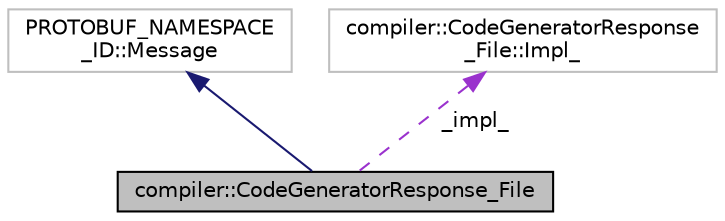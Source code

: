 digraph "compiler::CodeGeneratorResponse_File"
{
 // LATEX_PDF_SIZE
  edge [fontname="Helvetica",fontsize="10",labelfontname="Helvetica",labelfontsize="10"];
  node [fontname="Helvetica",fontsize="10",shape=record];
  Node1 [label="compiler::CodeGeneratorResponse_File",height=0.2,width=0.4,color="black", fillcolor="grey75", style="filled", fontcolor="black",tooltip=" "];
  Node2 -> Node1 [dir="back",color="midnightblue",fontsize="10",style="solid",fontname="Helvetica"];
  Node2 [label="PROTOBUF_NAMESPACE\l_ID::Message",height=0.2,width=0.4,color="grey75", fillcolor="white", style="filled",tooltip=" "];
  Node3 -> Node1 [dir="back",color="darkorchid3",fontsize="10",style="dashed",label=" _impl_" ,fontname="Helvetica"];
  Node3 [label="compiler::CodeGeneratorResponse\l_File::Impl_",height=0.2,width=0.4,color="grey75", fillcolor="white", style="filled",tooltip=" "];
}
